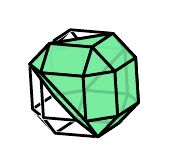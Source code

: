 % polymake for julian
% Thu Jul  5 23:35:58 2018
% unnamed

\begin{tikzpicture}[x  = {(0.9cm,-0.076cm)},
                    y  = {(-0.06cm,0.95cm)},
                    z  = {(-0.44cm,-0.29cm)},
                    scale = .3,
                    color = {lightgray}]


  % DEF POINTS
  \coordinate (v0_unnamed__1) at (2, 1, 1);
  \coordinate (v1_unnamed__1) at (1, 2, 1);
  \coordinate (v2_unnamed__1) at (2, 1, -1);
  \coordinate (v3_unnamed__1) at (1, 1, 2);
  \coordinate (v4_unnamed__1) at (1, 2, -1);
  \coordinate (v5_unnamed__1) at (2, -1, 1);
  \coordinate (v6_unnamed__1) at (1, 1, -2);
  \coordinate (v7_unnamed__1) at (1, -1, 2);
  \coordinate (v8_unnamed__1) at (-1, 2, 1);
  \coordinate (v9_unnamed__1) at (2, -1, -1);
  \coordinate (v10_unnamed__1) at (1, -2, 1);
  \coordinate (v11_unnamed__1) at (-1, 1, 2);
  \coordinate (v12_unnamed__1) at (1, -1, -2);
  \coordinate (v13_unnamed__1) at (-1, 2, -1);
  \coordinate (v14_unnamed__1) at (-2, 1, 1);
  \coordinate (v15_unnamed__1) at (1, -2, -1);
  \coordinate (v16_unnamed__1) at (-1, 1, -2);
  \coordinate (v17_unnamed__1) at (-1, -1, 2);
  \coordinate (v18_unnamed__1) at (-2, 1, -1);
  \coordinate (v19_unnamed__1) at (-1, -2, 1);
  \coordinate (v20_unnamed__1) at (-1, -1, -2);
  \coordinate (v21_unnamed__1) at (-2, -1, 1);
  \coordinate (v22_unnamed__1) at (-1, -2, -1);
  \coordinate (v23_unnamed__1) at (-2, -1, -1);


  % EDGES STYLE
  \definecolor{edgecolor_unnamed__1}{rgb}{ 0,0,0 }
  \tikzstyle{facestyle_unnamed__1} = [fill=none, fill opacity=0.85, preaction={draw=white, line cap=round, line width=1.5 pt}, draw=edgecolor_unnamed__1, line width=1 pt, line cap=round, line join=round]


  % FACES and EDGES and POINTS in the right order
  \draw[facestyle_unnamed__1] (v6_unnamed__1) -- (v4_unnamed__1) -- (v2_unnamed__1) -- (v6_unnamed__1) -- cycle;
  \draw[facestyle_unnamed__1] (v18_unnamed__1) -- (v14_unnamed__1) -- (v8_unnamed__1) -- (v13_unnamed__1) -- (v18_unnamed__1) -- cycle;
  \draw[facestyle_unnamed__1] (v12_unnamed__1) -- (v6_unnamed__1) -- (v2_unnamed__1) -- (v9_unnamed__1) -- (v12_unnamed__1) -- cycle;
  \draw[facestyle_unnamed__1] (v19_unnamed__1) -- (v22_unnamed__1) -- (v15_unnamed__1) -- (v10_unnamed__1) -- (v19_unnamed__1) -- cycle;
  \draw[facestyle_unnamed__1] (v15_unnamed__1) -- (v12_unnamed__1) -- (v9_unnamed__1) -- (v15_unnamed__1) -- cycle;
  \draw[facestyle_unnamed__1] (v6_unnamed__1) -- (v16_unnamed__1) -- (v13_unnamed__1) -- (v4_unnamed__1) -- (v6_unnamed__1) -- cycle;
  \draw[facestyle_unnamed__1] (v23_unnamed__1) -- (v21_unnamed__1) -- (v14_unnamed__1) -- (v18_unnamed__1) -- (v23_unnamed__1) -- cycle;
  \draw[facestyle_unnamed__1] (v23_unnamed__1) -- (v22_unnamed__1) -- (v19_unnamed__1) -- (v21_unnamed__1) -- (v23_unnamed__1) -- cycle;
  \draw[facestyle_unnamed__1] (v18_unnamed__1) -- (v13_unnamed__1) -- (v16_unnamed__1) -- (v18_unnamed__1) -- cycle;
  \draw[facestyle_unnamed__1] (v15_unnamed__1) -- (v22_unnamed__1) -- (v20_unnamed__1) -- (v12_unnamed__1) -- (v15_unnamed__1) -- cycle;
  \draw[facestyle_unnamed__1] (v20_unnamed__1) -- (v22_unnamed__1) -- (v23_unnamed__1) -- (v20_unnamed__1) -- cycle;


  %POINTS


  %FACETS
  \draw[facestyle_unnamed__1] (v12_unnamed__1) -- (v20_unnamed__1) -- (v16_unnamed__1) -- (v6_unnamed__1) -- (v12_unnamed__1) -- cycle;


  %POINTS


  %FACETS
  \draw[facestyle_unnamed__1] (v23_unnamed__1) -- (v18_unnamed__1) -- (v16_unnamed__1) -- (v20_unnamed__1) -- (v23_unnamed__1) -- cycle;


  %POINTS


  %FACETS
  \draw[facestyle_unnamed__1] (v21_unnamed__1) -- (v19_unnamed__1) -- (v17_unnamed__1) -- (v21_unnamed__1) -- cycle;
  \draw[facestyle_unnamed__1] (v10_unnamed__1) -- (v15_unnamed__1) -- (v9_unnamed__1) -- (v5_unnamed__1) -- (v10_unnamed__1) -- cycle;


  %POINTS


  %FACETS
  \draw[facestyle_unnamed__1] (v21_unnamed__1) -- (v17_unnamed__1) -- (v11_unnamed__1) -- (v14_unnamed__1) -- (v21_unnamed__1) -- cycle;


  %POINTS


  %FACETS
  \draw[facestyle_unnamed__1] (v13_unnamed__1) -- (v8_unnamed__1) -- (v1_unnamed__1) -- (v4_unnamed__1) -- (v13_unnamed__1) -- cycle;


  %POINTS


  %FACETS
  \draw[facestyle_unnamed__1] (v14_unnamed__1) -- (v11_unnamed__1) -- (v8_unnamed__1) -- (v14_unnamed__1) -- cycle;


  %POINTS


  %FACETS
  \draw[facestyle_unnamed__1] (v19_unnamed__1) -- (v10_unnamed__1) -- (v7_unnamed__1) -- (v17_unnamed__1) -- (v19_unnamed__1) -- cycle;


  %POINTS


  %FACETS
  \draw[facestyle_unnamed__1] (v5_unnamed__1) -- (v9_unnamed__1) -- (v2_unnamed__1) -- (v0_unnamed__1) -- (v5_unnamed__1) -- cycle;


  %POINTS


  %FACETS
  \draw[facestyle_unnamed__1] (v0_unnamed__1) -- (v2_unnamed__1) -- (v4_unnamed__1) -- (v1_unnamed__1) -- (v0_unnamed__1) -- cycle;


  %POINTS


  %FACETS
  \draw[facestyle_unnamed__1] (v10_unnamed__1) -- (v5_unnamed__1) -- (v7_unnamed__1) -- (v10_unnamed__1) -- cycle;


  %POINTS


  %FACETS
  \draw[facestyle_unnamed__1] (v11_unnamed__1) -- (v3_unnamed__1) -- (v1_unnamed__1) -- (v8_unnamed__1) -- (v11_unnamed__1) -- cycle;


  %POINTS


  %FACETS
  \draw[facestyle_unnamed__1] (v0_unnamed__1) -- (v1_unnamed__1) -- (v3_unnamed__1) -- (v0_unnamed__1) -- cycle;


  %POINTS


  %FACETS
  \draw[facestyle_unnamed__1] (v17_unnamed__1) -- (v7_unnamed__1) -- (v3_unnamed__1) -- (v11_unnamed__1) -- (v17_unnamed__1) -- cycle;


  %POINTS


  %FACETS
  \draw[facestyle_unnamed__1] (v5_unnamed__1) -- (v0_unnamed__1) -- (v3_unnamed__1) -- (v7_unnamed__1) -- (v5_unnamed__1) -- cycle;


  %POINTS


  %FACETS

  % DEF POINTS
  \coordinate (v0_unnamed__2) at (2, 1, 1);
  \coordinate (v1_unnamed__2) at (1, 2, 1);
  \coordinate (v2_unnamed__2) at (2, 1, -1);
  \coordinate (v3_unnamed__2) at (1, 1, 2);
  \coordinate (v4_unnamed__2) at (1, 2, -1);
  \coordinate (v5_unnamed__2) at (2, -1, 1);
  \coordinate (v6_unnamed__2) at (1, 1, -2);
  \coordinate (v7_unnamed__2) at (1, -1, 2);
  \coordinate (v8_unnamed__2) at (-1, 2, 1);
  \coordinate (v9_unnamed__2) at (2, -1, -1);
  \coordinate (v10_unnamed__2) at (1, -2, 1);
  \coordinate (v11_unnamed__2) at (-1, 1, 2);
  \coordinate (v12_unnamed__2) at (1, -1, -2);
  \coordinate (v13_unnamed__2) at (-2, 1, 1);
  \coordinate (v14_unnamed__2) at (1, -2, -1);
  \coordinate (v15_unnamed__2) at (-1, -1, -2);
  \coordinate (v16_unnamed__2) at (-1, -2, -1);
  \coordinate (v17_unnamed__2) at (-2, -1, -1);


  % EDGES STYLE
  \definecolor{edgecolor_unnamed__2}{rgb}{ 0,0,0 }

  % FACES STYLE
  \definecolor{facetcolor_unnamed__2}{rgb}{ 0.467,0.925,0.62 }

  \tikzstyle{facestyle_unnamed__2} = [fill=facetcolor_unnamed__2, fill opacity=0.85, draw=edgecolor_unnamed__2, line width=1 pt, line cap=round, line join=round]


  % FACES and EDGES and POINTS in the right order
  \draw[facestyle_unnamed__2] (v6_unnamed__2) -- (v4_unnamed__2) -- (v2_unnamed__2) -- (v6_unnamed__2) -- cycle;
  \draw[facestyle_unnamed__2] (v12_unnamed__2) -- (v6_unnamed__2) -- (v2_unnamed__2) -- (v9_unnamed__2) -- (v12_unnamed__2) -- cycle;
  \draw[facestyle_unnamed__2] (v16_unnamed__2) -- (v14_unnamed__2) -- (v10_unnamed__2) -- (v16_unnamed__2) -- cycle;
  \draw[facestyle_unnamed__2] (v14_unnamed__2) -- (v12_unnamed__2) -- (v9_unnamed__2) -- (v14_unnamed__2) -- cycle;
  \draw[facestyle_unnamed__2] (v16_unnamed__2) -- (v15_unnamed__2) -- (v12_unnamed__2) -- (v14_unnamed__2) -- (v16_unnamed__2) -- cycle;
  \draw[facestyle_unnamed__2] (v17_unnamed__2) -- (v15_unnamed__2) -- (v16_unnamed__2) -- (v17_unnamed__2) -- cycle;
  \draw[facestyle_unnamed__2] (v12_unnamed__2) -- (v15_unnamed__2) -- (v6_unnamed__2) -- (v12_unnamed__2) -- cycle;


  %POINTS


  %FACETS
  \draw[facestyle_unnamed__2] (v6_unnamed__2) -- (v15_unnamed__2) -- (v17_unnamed__2) -- (v13_unnamed__2) -- (v8_unnamed__2) -- (v4_unnamed__2) -- (v6_unnamed__2) -- cycle;


  %POINTS


  %FACETS
  \draw[facestyle_unnamed__2] (v14_unnamed__2) -- (v9_unnamed__2) -- (v5_unnamed__2) -- (v10_unnamed__2) -- (v14_unnamed__2) -- cycle;


  %POINTS


  %FACETS
  \draw[facestyle_unnamed__2] (v16_unnamed__2) -- (v10_unnamed__2) -- (v7_unnamed__2) -- (v11_unnamed__2) -- (v13_unnamed__2) -- (v17_unnamed__2) -- (v16_unnamed__2) -- cycle;


  %POINTS


  %FACETS
  \draw[facestyle_unnamed__2] (v4_unnamed__2) -- (v8_unnamed__2) -- (v1_unnamed__2) -- (v4_unnamed__2) -- cycle;
  \draw[facestyle_unnamed__2] (v8_unnamed__2) -- (v13_unnamed__2) -- (v11_unnamed__2) -- (v8_unnamed__2) -- cycle;


  %POINTS


  %FACETS
  \draw[facestyle_unnamed__2] (v9_unnamed__2) -- (v2_unnamed__2) -- (v0_unnamed__2) -- (v5_unnamed__2) -- (v9_unnamed__2) -- cycle;


  %POINTS


  %FACETS
  \draw[facestyle_unnamed__2] (v4_unnamed__2) -- (v1_unnamed__2) -- (v0_unnamed__2) -- (v2_unnamed__2) -- (v4_unnamed__2) -- cycle;


  %POINTS


  %FACETS
  \draw[facestyle_unnamed__2] (v10_unnamed__2) -- (v5_unnamed__2) -- (v7_unnamed__2) -- (v10_unnamed__2) -- cycle;


  %POINTS


  %FACETS
  \draw[facestyle_unnamed__2] (v8_unnamed__2) -- (v11_unnamed__2) -- (v3_unnamed__2) -- (v1_unnamed__2) -- (v8_unnamed__2) -- cycle;


  %POINTS


  %FACETS
  \draw[facestyle_unnamed__2] (v1_unnamed__2) -- (v3_unnamed__2) -- (v0_unnamed__2) -- (v1_unnamed__2) -- cycle;


  %POINTS


  %FACETS
  \draw[facestyle_unnamed__2] (v11_unnamed__2) -- (v7_unnamed__2) -- (v3_unnamed__2) -- (v11_unnamed__2) -- cycle;


  %POINTS


  %FACETS
  \draw[facestyle_unnamed__2] (v5_unnamed__2) -- (v0_unnamed__2) -- (v3_unnamed__2) -- (v7_unnamed__2) -- (v5_unnamed__2) -- cycle;


  %POINTS


  %FACETS

\end{tikzpicture}
